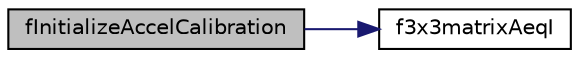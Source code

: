 digraph "fInitializeAccelCalibration"
{
  edge [fontname="Helvetica",fontsize="10",labelfontname="Helvetica",labelfontsize="10"];
  node [fontname="Helvetica",fontsize="10",shape=record];
  rankdir="LR";
  Node33 [label="fInitializeAccelCalibration",height=0.2,width=0.4,color="black", fillcolor="grey75", style="filled", fontcolor="black"];
  Node33 -> Node34 [color="midnightblue",fontsize="10",style="solid",fontname="Helvetica"];
  Node34 [label="f3x3matrixAeqI",height=0.2,width=0.4,color="black", fillcolor="white", style="filled",URL="$matrix_8c.html#a54f510d9d257d6063412a9ed5adddd6f",tooltip="function sets the 3x3 matrix A to the identity matrix "];
}

